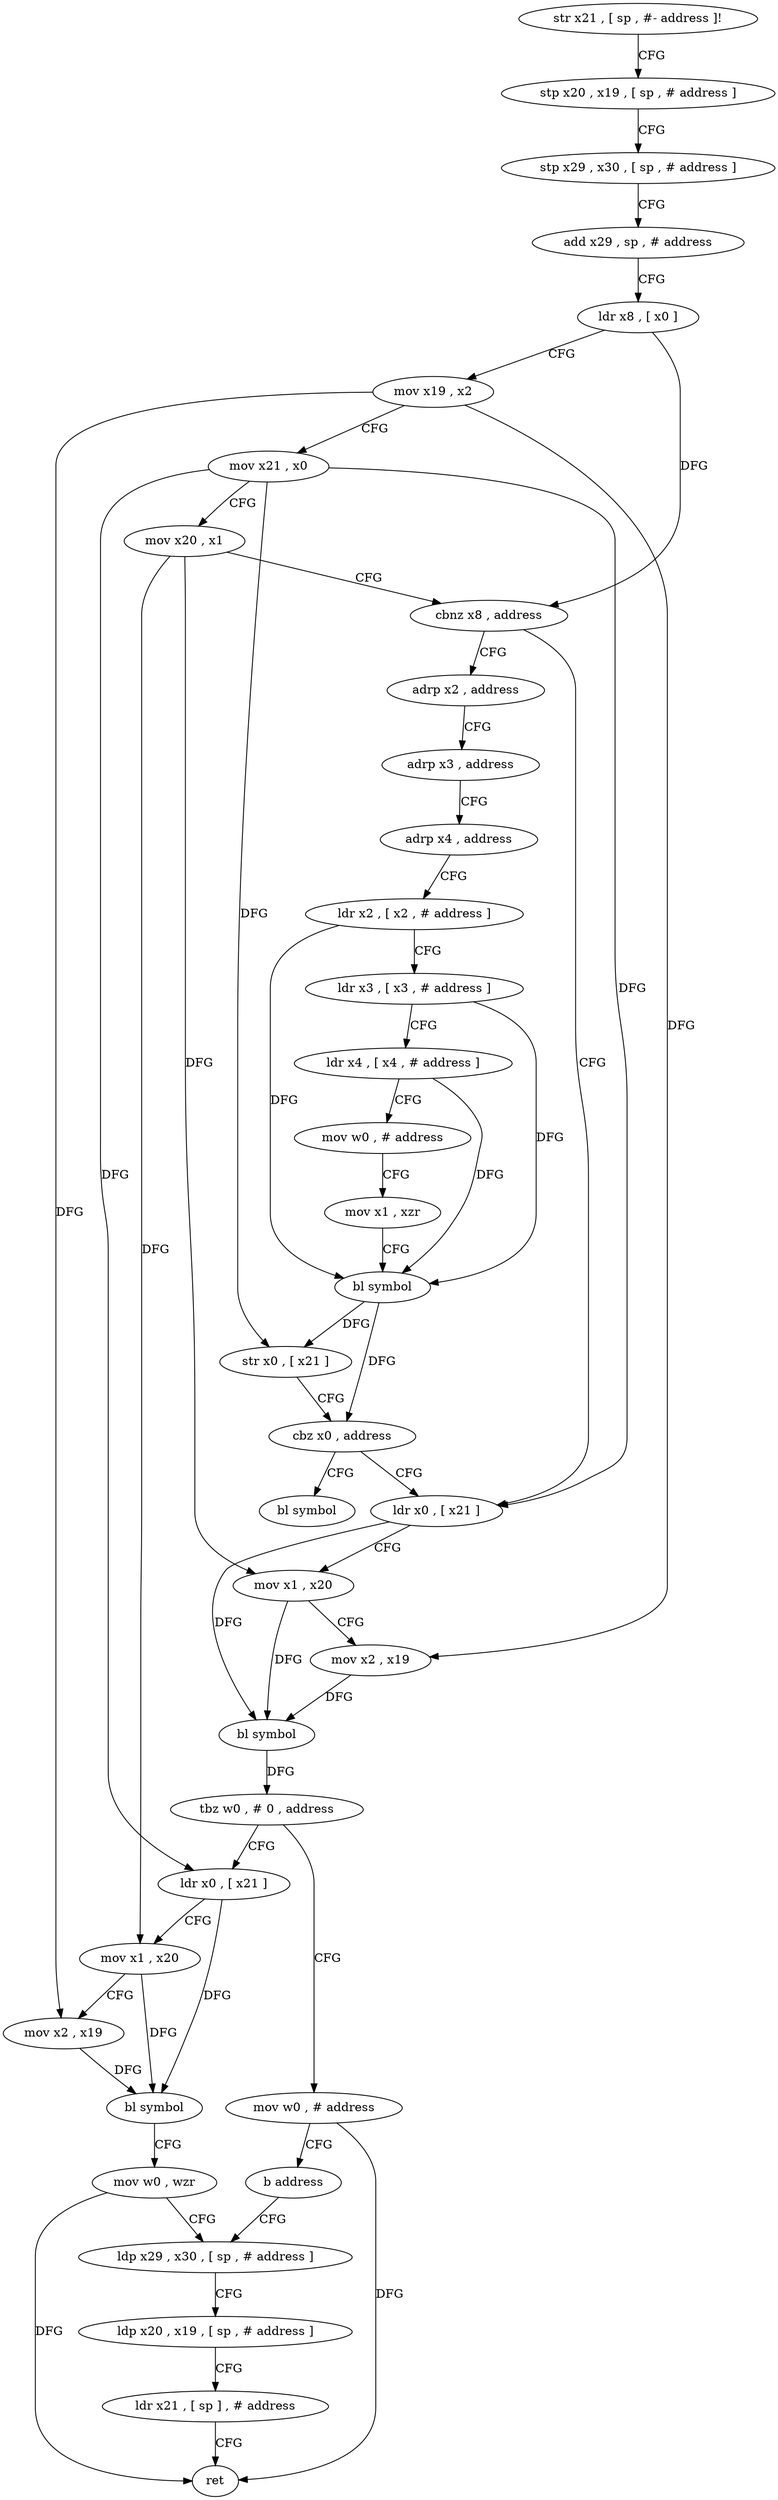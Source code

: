 digraph "func" {
"146260" [label = "str x21 , [ sp , #- address ]!" ]
"146264" [label = "stp x20 , x19 , [ sp , # address ]" ]
"146268" [label = "stp x29 , x30 , [ sp , # address ]" ]
"146272" [label = "add x29 , sp , # address" ]
"146276" [label = "ldr x8 , [ x0 ]" ]
"146280" [label = "mov x19 , x2" ]
"146284" [label = "mov x21 , x0" ]
"146288" [label = "mov x20 , x1" ]
"146292" [label = "cbnz x8 , address" ]
"146340" [label = "ldr x0 , [ x21 ]" ]
"146296" [label = "adrp x2 , address" ]
"146344" [label = "mov x1 , x20" ]
"146348" [label = "mov x2 , x19" ]
"146352" [label = "bl symbol" ]
"146356" [label = "tbz w0 , # 0 , address" ]
"146368" [label = "ldr x0 , [ x21 ]" ]
"146360" [label = "mov w0 , # address" ]
"146300" [label = "adrp x3 , address" ]
"146304" [label = "adrp x4 , address" ]
"146308" [label = "ldr x2 , [ x2 , # address ]" ]
"146312" [label = "ldr x3 , [ x3 , # address ]" ]
"146316" [label = "ldr x4 , [ x4 , # address ]" ]
"146320" [label = "mov w0 , # address" ]
"146324" [label = "mov x1 , xzr" ]
"146328" [label = "bl symbol" ]
"146332" [label = "str x0 , [ x21 ]" ]
"146336" [label = "cbz x0 , address" ]
"146404" [label = "bl symbol" ]
"146372" [label = "mov x1 , x20" ]
"146376" [label = "mov x2 , x19" ]
"146380" [label = "bl symbol" ]
"146384" [label = "mov w0 , wzr" ]
"146388" [label = "ldp x29 , x30 , [ sp , # address ]" ]
"146364" [label = "b address" ]
"146392" [label = "ldp x20 , x19 , [ sp , # address ]" ]
"146396" [label = "ldr x21 , [ sp ] , # address" ]
"146400" [label = "ret" ]
"146260" -> "146264" [ label = "CFG" ]
"146264" -> "146268" [ label = "CFG" ]
"146268" -> "146272" [ label = "CFG" ]
"146272" -> "146276" [ label = "CFG" ]
"146276" -> "146280" [ label = "CFG" ]
"146276" -> "146292" [ label = "DFG" ]
"146280" -> "146284" [ label = "CFG" ]
"146280" -> "146348" [ label = "DFG" ]
"146280" -> "146376" [ label = "DFG" ]
"146284" -> "146288" [ label = "CFG" ]
"146284" -> "146340" [ label = "DFG" ]
"146284" -> "146332" [ label = "DFG" ]
"146284" -> "146368" [ label = "DFG" ]
"146288" -> "146292" [ label = "CFG" ]
"146288" -> "146344" [ label = "DFG" ]
"146288" -> "146372" [ label = "DFG" ]
"146292" -> "146340" [ label = "CFG" ]
"146292" -> "146296" [ label = "CFG" ]
"146340" -> "146344" [ label = "CFG" ]
"146340" -> "146352" [ label = "DFG" ]
"146296" -> "146300" [ label = "CFG" ]
"146344" -> "146348" [ label = "CFG" ]
"146344" -> "146352" [ label = "DFG" ]
"146348" -> "146352" [ label = "DFG" ]
"146352" -> "146356" [ label = "DFG" ]
"146356" -> "146368" [ label = "CFG" ]
"146356" -> "146360" [ label = "CFG" ]
"146368" -> "146372" [ label = "CFG" ]
"146368" -> "146380" [ label = "DFG" ]
"146360" -> "146364" [ label = "CFG" ]
"146360" -> "146400" [ label = "DFG" ]
"146300" -> "146304" [ label = "CFG" ]
"146304" -> "146308" [ label = "CFG" ]
"146308" -> "146312" [ label = "CFG" ]
"146308" -> "146328" [ label = "DFG" ]
"146312" -> "146316" [ label = "CFG" ]
"146312" -> "146328" [ label = "DFG" ]
"146316" -> "146320" [ label = "CFG" ]
"146316" -> "146328" [ label = "DFG" ]
"146320" -> "146324" [ label = "CFG" ]
"146324" -> "146328" [ label = "CFG" ]
"146328" -> "146332" [ label = "DFG" ]
"146328" -> "146336" [ label = "DFG" ]
"146332" -> "146336" [ label = "CFG" ]
"146336" -> "146404" [ label = "CFG" ]
"146336" -> "146340" [ label = "CFG" ]
"146372" -> "146376" [ label = "CFG" ]
"146372" -> "146380" [ label = "DFG" ]
"146376" -> "146380" [ label = "DFG" ]
"146380" -> "146384" [ label = "CFG" ]
"146384" -> "146388" [ label = "CFG" ]
"146384" -> "146400" [ label = "DFG" ]
"146388" -> "146392" [ label = "CFG" ]
"146364" -> "146388" [ label = "CFG" ]
"146392" -> "146396" [ label = "CFG" ]
"146396" -> "146400" [ label = "CFG" ]
}
